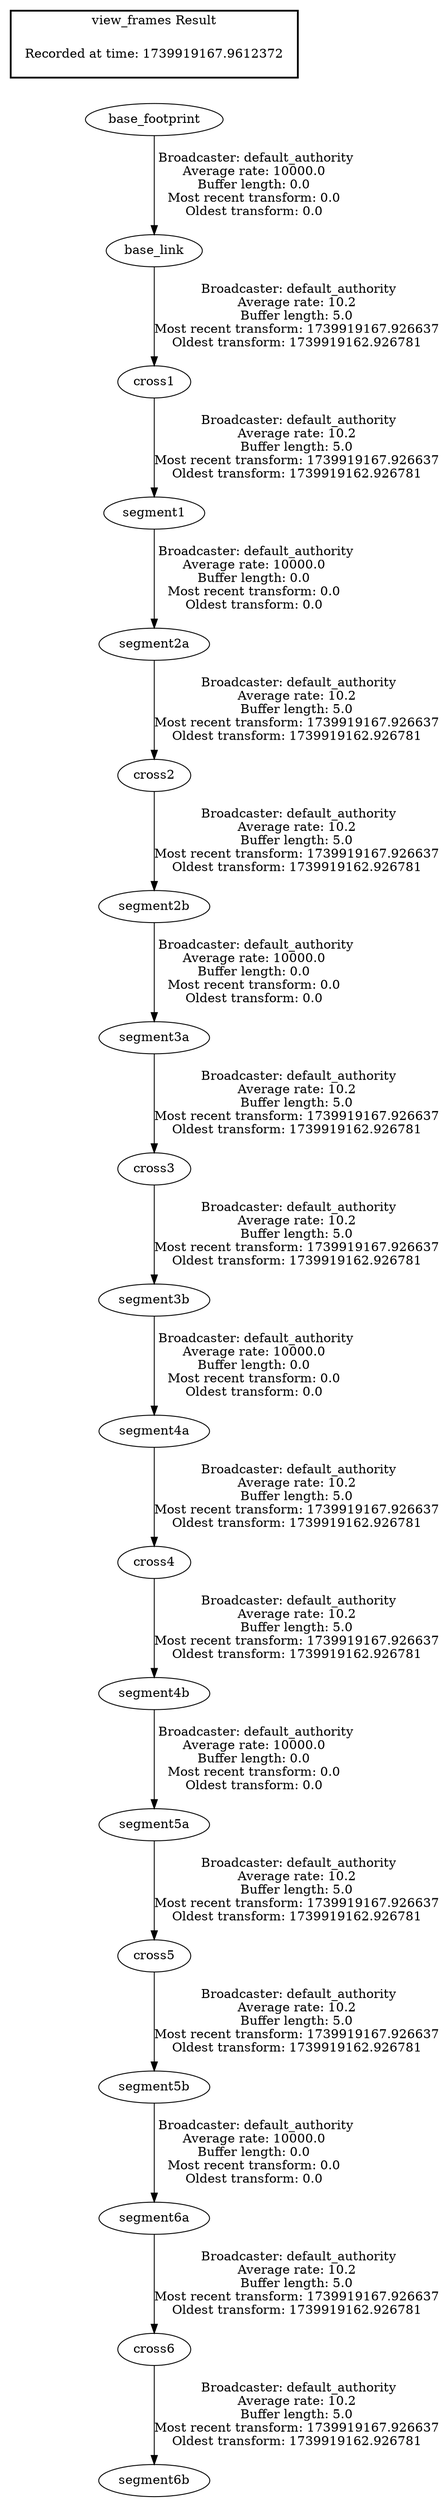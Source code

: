 digraph G {
"cross1" -> "segment1"[label=" Broadcaster: default_authority\nAverage rate: 10.2\nBuffer length: 5.0\nMost recent transform: 1739919167.926637\nOldest transform: 1739919162.926781\n"];
"base_link" -> "cross1"[label=" Broadcaster: default_authority\nAverage rate: 10.2\nBuffer length: 5.0\nMost recent transform: 1739919167.926637\nOldest transform: 1739919162.926781\n"];
"segment5a" -> "cross5"[label=" Broadcaster: default_authority\nAverage rate: 10.2\nBuffer length: 5.0\nMost recent transform: 1739919167.926637\nOldest transform: 1739919162.926781\n"];
"segment4b" -> "segment5a"[label=" Broadcaster: default_authority\nAverage rate: 10000.0\nBuffer length: 0.0\nMost recent transform: 0.0\nOldest transform: 0.0\n"];
"cross6" -> "segment6b"[label=" Broadcaster: default_authority\nAverage rate: 10.2\nBuffer length: 5.0\nMost recent transform: 1739919167.926637\nOldest transform: 1739919162.926781\n"];
"segment6a" -> "cross6"[label=" Broadcaster: default_authority\nAverage rate: 10.2\nBuffer length: 5.0\nMost recent transform: 1739919167.926637\nOldest transform: 1739919162.926781\n"];
"segment5b" -> "segment6a"[label=" Broadcaster: default_authority\nAverage rate: 10000.0\nBuffer length: 0.0\nMost recent transform: 0.0\nOldest transform: 0.0\n"];
"base_footprint" -> "base_link"[label=" Broadcaster: default_authority\nAverage rate: 10000.0\nBuffer length: 0.0\nMost recent transform: 0.0\nOldest transform: 0.0\n"];
"cross2" -> "segment2b"[label=" Broadcaster: default_authority\nAverage rate: 10.2\nBuffer length: 5.0\nMost recent transform: 1739919167.926637\nOldest transform: 1739919162.926781\n"];
"segment2a" -> "cross2"[label=" Broadcaster: default_authority\nAverage rate: 10.2\nBuffer length: 5.0\nMost recent transform: 1739919167.926637\nOldest transform: 1739919162.926781\n"];
"segment1" -> "segment2a"[label=" Broadcaster: default_authority\nAverage rate: 10000.0\nBuffer length: 0.0\nMost recent transform: 0.0\nOldest transform: 0.0\n"];
"cross3" -> "segment3b"[label=" Broadcaster: default_authority\nAverage rate: 10.2\nBuffer length: 5.0\nMost recent transform: 1739919167.926637\nOldest transform: 1739919162.926781\n"];
"segment3a" -> "cross3"[label=" Broadcaster: default_authority\nAverage rate: 10.2\nBuffer length: 5.0\nMost recent transform: 1739919167.926637\nOldest transform: 1739919162.926781\n"];
"segment2b" -> "segment3a"[label=" Broadcaster: default_authority\nAverage rate: 10000.0\nBuffer length: 0.0\nMost recent transform: 0.0\nOldest transform: 0.0\n"];
"cross4" -> "segment4b"[label=" Broadcaster: default_authority\nAverage rate: 10.2\nBuffer length: 5.0\nMost recent transform: 1739919167.926637\nOldest transform: 1739919162.926781\n"];
"segment4a" -> "cross4"[label=" Broadcaster: default_authority\nAverage rate: 10.2\nBuffer length: 5.0\nMost recent transform: 1739919167.926637\nOldest transform: 1739919162.926781\n"];
"segment3b" -> "segment4a"[label=" Broadcaster: default_authority\nAverage rate: 10000.0\nBuffer length: 0.0\nMost recent transform: 0.0\nOldest transform: 0.0\n"];
"cross5" -> "segment5b"[label=" Broadcaster: default_authority\nAverage rate: 10.2\nBuffer length: 5.0\nMost recent transform: 1739919167.926637\nOldest transform: 1739919162.926781\n"];
edge [style=invis];
 subgraph cluster_legend { style=bold; color=black; label ="view_frames Result";
"Recorded at time: 1739919167.9612372"[ shape=plaintext ] ;
}->"base_footprint";
}